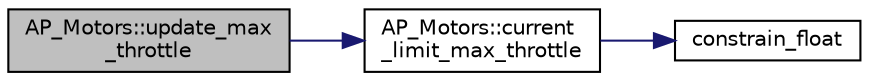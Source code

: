 digraph "AP_Motors::update_max_throttle"
{
 // INTERACTIVE_SVG=YES
  edge [fontname="Helvetica",fontsize="10",labelfontname="Helvetica",labelfontsize="10"];
  node [fontname="Helvetica",fontsize="10",shape=record];
  rankdir="LR";
  Node1 [label="AP_Motors::update_max\l_throttle",height=0.2,width=0.4,color="black", fillcolor="grey75", style="filled" fontcolor="black"];
  Node1 -> Node2 [color="midnightblue",fontsize="10",style="solid",fontname="Helvetica"];
  Node2 [label="AP_Motors::current\l_limit_max_throttle",height=0.2,width=0.4,color="black", fillcolor="white", style="filled",URL="$classAP__Motors.html#ae0057a2290f5744cfa7b43f172bb8dbd"];
  Node2 -> Node3 [color="midnightblue",fontsize="10",style="solid",fontname="Helvetica"];
  Node3 [label="constrain_float",height=0.2,width=0.4,color="black", fillcolor="white", style="filled",URL="$AP__Math_8cpp.html#a08eedb329d8162ddbd344d4f6c8cde20"];
}
